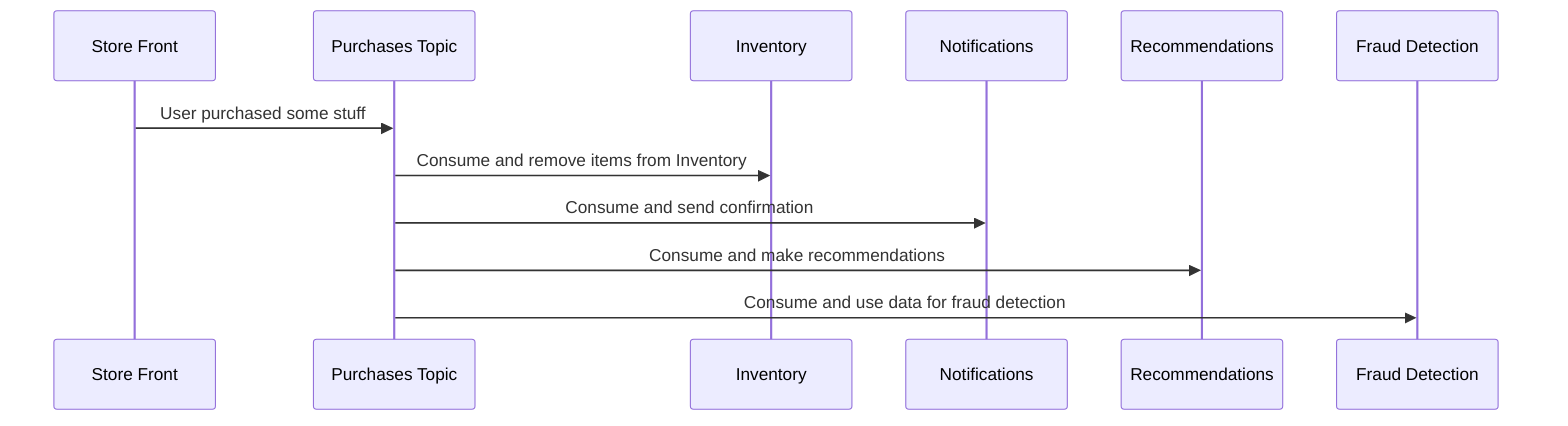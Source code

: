 sequenceDiagram
    participant S as Store Front
    participant P as Purchases Topic
    participant I as Inventory
    participant N as Notifications
    participant R as Recommendations
    participant F as Fraud Detection
    
    S->>P: User purchased some stuff
    P->>I: Consume and remove items from Inventory
    P->>N: Consume and send confirmation
    P->>R: Consume and make recommendations
    P->>F: Consume and use data for fraud detection